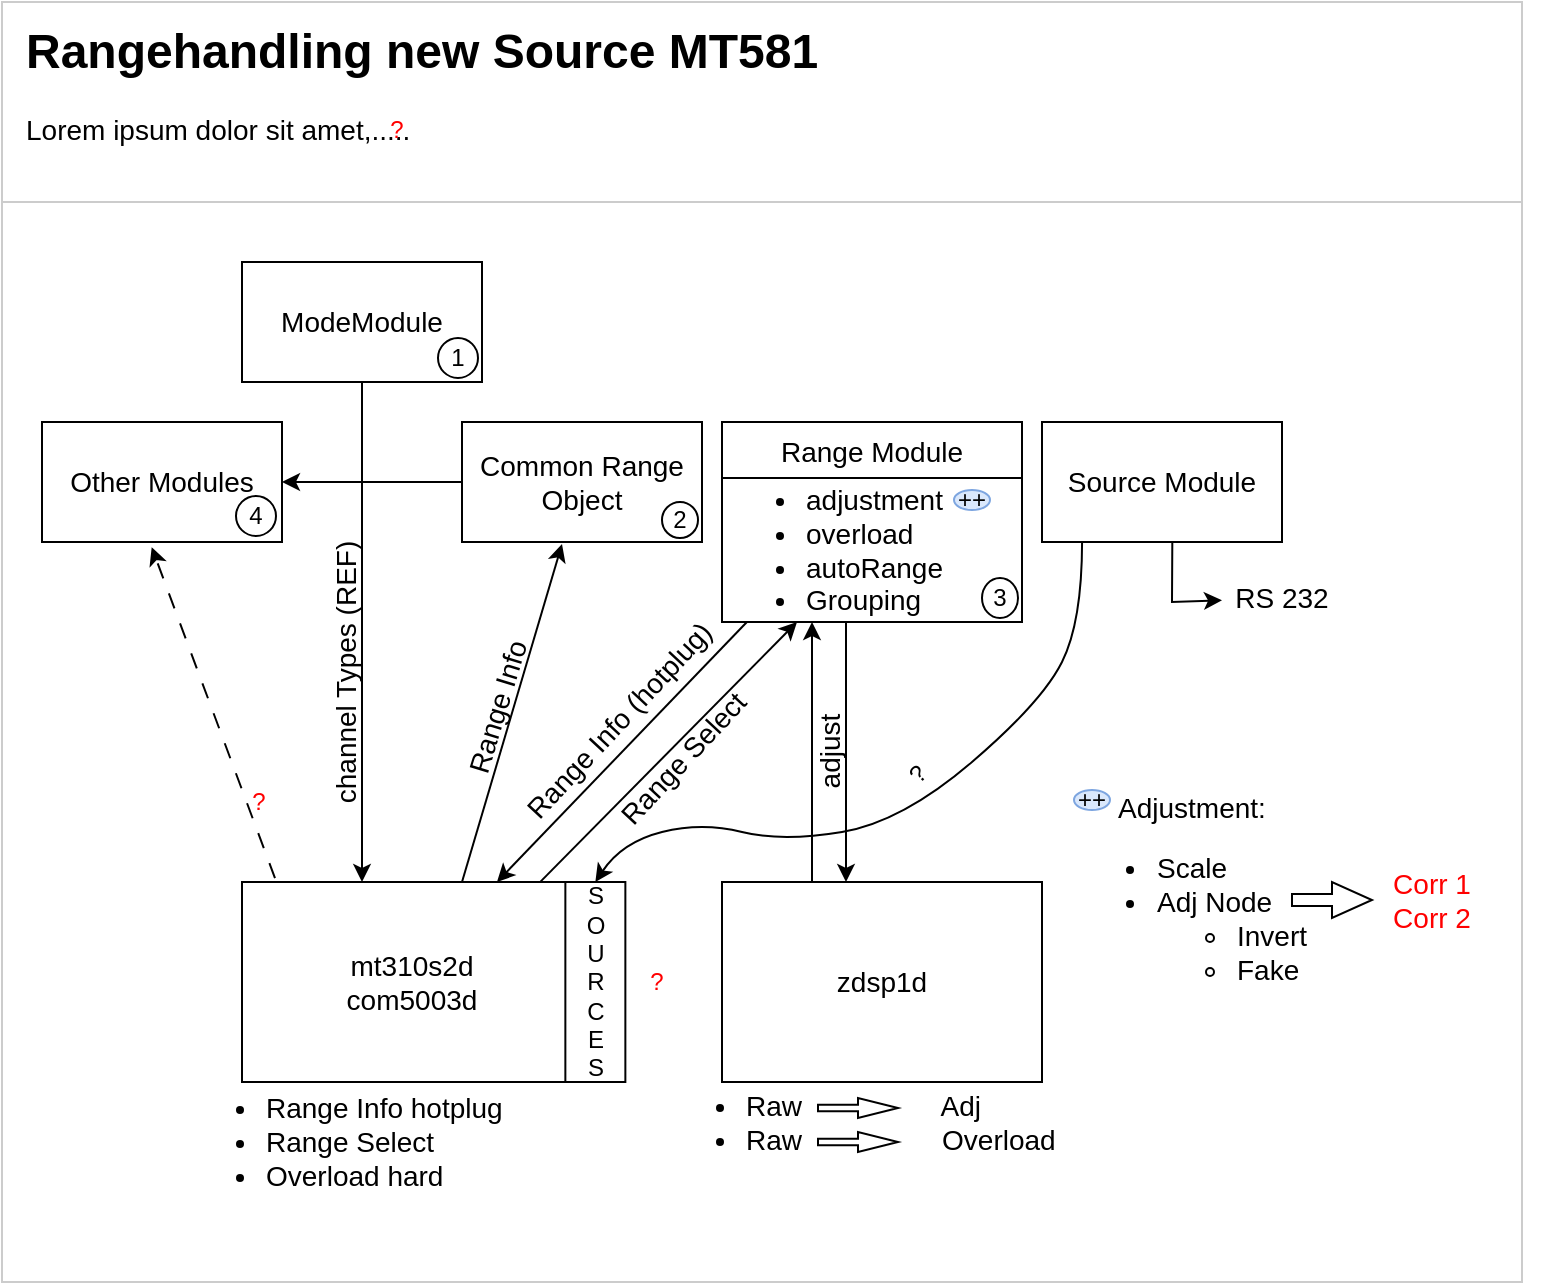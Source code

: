 <mxfile version="27.1.4">
  <diagram name="Page-1" id="kJ_aqJAe6GabzgCEcYPk">
    <mxGraphModel dx="1426" dy="772" grid="1" gridSize="10" guides="1" tooltips="1" connect="1" arrows="1" fold="1" page="1" pageScale="1" pageWidth="1169" pageHeight="827" math="0" shadow="0">
      <root>
        <mxCell id="0" />
        <mxCell id="1" parent="0" />
        <mxCell id="geI-lGLNKgZ5x7HDuSev-63" value="" style="rounded=0;whiteSpace=wrap;html=1;strokeColor=#CCCCCC;fillColor=none;" parent="1" vertex="1">
          <mxGeometry x="200" y="140" width="760" height="540" as="geometry" />
        </mxCell>
        <mxCell id="geI-lGLNKgZ5x7HDuSev-54" value="" style="rounded=0;whiteSpace=wrap;html=1;strokeColor=#CCCCCC;fillColor=none;" parent="1" vertex="1">
          <mxGeometry x="200" y="40" width="760" height="640" as="geometry" />
        </mxCell>
        <mxCell id="geI-lGLNKgZ5x7HDuSev-1" value="&lt;font style=&quot;font-size: 14px;&quot;&gt;mt310s2d&lt;br&gt;com5003d&lt;/font&gt;" style="rounded=0;whiteSpace=wrap;html=1;" parent="1" vertex="1">
          <mxGeometry x="320" y="480" width="170" height="100" as="geometry" />
        </mxCell>
        <mxCell id="geI-lGLNKgZ5x7HDuSev-2" value="&lt;font style=&quot;font-size: 12px;&quot;&gt;S&lt;br&gt;O&lt;br&gt;U&lt;br&gt;R&lt;br&gt;C&lt;br&gt;E&lt;br&gt;S&lt;/font&gt;" style="rounded=0;whiteSpace=wrap;html=1;" parent="1" vertex="1">
          <mxGeometry x="481.68" y="480" width="30" height="100" as="geometry" />
        </mxCell>
        <mxCell id="geI-lGLNKgZ5x7HDuSev-3" value="&lt;font style=&quot;font-size: 14px;&quot;&gt;zdsp1d&lt;/font&gt;" style="rounded=0;whiteSpace=wrap;html=1;" parent="1" vertex="1">
          <mxGeometry x="560" y="480" width="160" height="100" as="geometry" />
        </mxCell>
        <mxCell id="geI-lGLNKgZ5x7HDuSev-4" value="&lt;font style=&quot;font-size: 14px;&quot;&gt;ModeModule&lt;/font&gt;" style="rounded=0;whiteSpace=wrap;html=1;" parent="1" vertex="1">
          <mxGeometry x="320" y="170" width="120" height="60" as="geometry" />
        </mxCell>
        <mxCell id="geI-lGLNKgZ5x7HDuSev-5" value="1" style="ellipse;whiteSpace=wrap;html=1;" parent="1" vertex="1">
          <mxGeometry x="418" y="208" width="20" height="20" as="geometry" />
        </mxCell>
        <mxCell id="geI-lGLNKgZ5x7HDuSev-31" style="edgeStyle=orthogonalEdgeStyle;rounded=0;orthogonalLoop=1;jettySize=auto;html=1;entryX=1;entryY=0.5;entryDx=0;entryDy=0;" parent="1" source="geI-lGLNKgZ5x7HDuSev-6" target="geI-lGLNKgZ5x7HDuSev-11" edge="1">
          <mxGeometry relative="1" as="geometry" />
        </mxCell>
        <mxCell id="geI-lGLNKgZ5x7HDuSev-6" value="&lt;font style=&quot;font-size: 14px;&quot;&gt;Common Range&lt;br&gt;Object&lt;/font&gt;" style="rounded=0;whiteSpace=wrap;html=1;" parent="1" vertex="1">
          <mxGeometry x="430" y="250" width="120" height="60" as="geometry" />
        </mxCell>
        <mxCell id="geI-lGLNKgZ5x7HDuSev-7" value="2" style="ellipse;whiteSpace=wrap;html=1;" parent="1" vertex="1">
          <mxGeometry x="530" y="290" width="18" height="18" as="geometry" />
        </mxCell>
        <mxCell id="geI-lGLNKgZ5x7HDuSev-8" value="&lt;font style=&quot;font-size: 14px;&quot;&gt;Range Module&lt;/font&gt;" style="rounded=0;whiteSpace=wrap;html=1;" parent="1" vertex="1">
          <mxGeometry x="560" y="250" width="150" height="30" as="geometry" />
        </mxCell>
        <mxCell id="geI-lGLNKgZ5x7HDuSev-9" value="&lt;div style=&quot;font-size: 14px;&quot;&gt;&lt;ul&gt;&lt;li&gt;&lt;div&gt;&lt;font style=&quot;font-size: 14px;&quot;&gt;adjustment&lt;/font&gt;&lt;/div&gt;&lt;/li&gt;&lt;li&gt;&lt;div&gt;&lt;font style=&quot;font-size: 14px;&quot;&gt;overload&lt;/font&gt;&lt;/div&gt;&lt;/li&gt;&lt;li&gt;&lt;div&gt;&lt;font style=&quot;font-size: 14px;&quot;&gt;autoRange&lt;/font&gt;&lt;/div&gt;&lt;/li&gt;&lt;li&gt;&lt;div&gt;&lt;font style=&quot;font-size: 14px;&quot;&gt;Grouping&lt;/font&gt;&lt;/div&gt;&lt;/li&gt;&lt;/ul&gt;&lt;/div&gt;" style="rounded=0;whiteSpace=wrap;html=1;align=left;labelPosition=center;verticalLabelPosition=middle;verticalAlign=middle;" parent="1" vertex="1">
          <mxGeometry x="560" y="278" width="150" height="72" as="geometry" />
        </mxCell>
        <mxCell id="geI-lGLNKgZ5x7HDuSev-10" value="3" style="ellipse;whiteSpace=wrap;html=1;" parent="1" vertex="1">
          <mxGeometry x="690" y="328" width="18" height="20" as="geometry" />
        </mxCell>
        <mxCell id="geI-lGLNKgZ5x7HDuSev-11" value="&lt;font style=&quot;font-size: 14px;&quot;&gt;Other Modules&lt;/font&gt;" style="rounded=0;whiteSpace=wrap;html=1;" parent="1" vertex="1">
          <mxGeometry x="220" y="250" width="120" height="60" as="geometry" />
        </mxCell>
        <mxCell id="geI-lGLNKgZ5x7HDuSev-12" value="4" style="ellipse;whiteSpace=wrap;html=1;" parent="1" vertex="1">
          <mxGeometry x="317" y="287" width="20" height="20" as="geometry" />
        </mxCell>
        <mxCell id="geI-lGLNKgZ5x7HDuSev-13" value="&lt;div style=&quot;font-size: 14px;&quot; align=&quot;left&quot;&gt;&lt;ul&gt;&lt;li&gt;&lt;font style=&quot;font-size: 14px;&quot;&gt;Range Info hotplug&lt;br&gt;&lt;/font&gt;&lt;/li&gt;&lt;li&gt;&lt;font style=&quot;font-size: 14px;&quot;&gt;Range Select&lt;/font&gt;&lt;/li&gt;&lt;li&gt;&lt;font style=&quot;font-size: 14px;&quot;&gt;Overload hard&lt;/font&gt;&lt;/li&gt;&lt;/ul&gt;&lt;/div&gt;" style="text;html=1;align=left;verticalAlign=middle;whiteSpace=wrap;rounded=0;" parent="1" vertex="1">
          <mxGeometry x="290" y="585" width="190" height="50" as="geometry" />
        </mxCell>
        <mxCell id="geI-lGLNKgZ5x7HDuSev-14" value="&lt;div style=&quot;font-size: 14px;&quot; align=&quot;left&quot;&gt;&lt;ul&gt;&lt;li&gt;&lt;font style=&quot;font-size: 14px;&quot;&gt;Raw &amp;nbsp; &amp;nbsp; &amp;nbsp;&amp;nbsp;&amp;nbsp;&amp;nbsp;&amp;nbsp;&amp;nbsp;&amp;nbsp;&amp;nbsp;&amp;nbsp;&amp;nbsp;&amp;nbsp;&amp;nbsp; Adj&lt;br&gt;&lt;/font&gt;&lt;/li&gt;&lt;li&gt;&lt;font style=&quot;font-size: 14px;&quot;&gt;Raw&amp;nbsp;&amp;nbsp;&amp;nbsp;&amp;nbsp;&amp;nbsp;&amp;nbsp;&amp;nbsp;&amp;nbsp;&amp;nbsp;&amp;nbsp;&amp;nbsp;&amp;nbsp;&amp;nbsp;&amp;nbsp;&amp;nbsp;&amp;nbsp;&amp;nbsp; Overload&lt;/font&gt;&lt;/li&gt;&lt;/ul&gt;&lt;/div&gt;" style="text;html=1;align=left;verticalAlign=middle;whiteSpace=wrap;rounded=0;" parent="1" vertex="1">
          <mxGeometry x="530" y="575" width="220" height="50" as="geometry" />
        </mxCell>
        <mxCell id="geI-lGLNKgZ5x7HDuSev-16" value="" style="endArrow=classic;html=1;rounded=0;exitX=0.5;exitY=1;exitDx=0;exitDy=0;" parent="1" source="geI-lGLNKgZ5x7HDuSev-4" edge="1">
          <mxGeometry width="50" height="50" relative="1" as="geometry">
            <mxPoint x="380" y="240" as="sourcePoint" />
            <mxPoint x="380" y="480" as="targetPoint" />
          </mxGeometry>
        </mxCell>
        <mxCell id="geI-lGLNKgZ5x7HDuSev-17" value="&lt;font style=&quot;font-size: 14px;&quot;&gt;channel Types (REF)&lt;/font&gt;" style="text;html=1;align=center;verticalAlign=middle;whiteSpace=wrap;rounded=0;rotation=-90;" parent="1" vertex="1">
          <mxGeometry x="302" y="360" width="140" height="30" as="geometry" />
        </mxCell>
        <mxCell id="geI-lGLNKgZ5x7HDuSev-18" value="" style="endArrow=classic;html=1;rounded=0;dashed=1;dashPattern=8 8;exitX=0.097;exitY=-0.019;exitDx=0;exitDy=0;exitPerimeter=0;entryX=0.457;entryY=1.043;entryDx=0;entryDy=0;entryPerimeter=0;" parent="1" source="geI-lGLNKgZ5x7HDuSev-1" target="geI-lGLNKgZ5x7HDuSev-11" edge="1">
          <mxGeometry width="50" height="50" relative="1" as="geometry">
            <mxPoint x="330" y="470" as="sourcePoint" />
            <mxPoint x="260" y="320" as="targetPoint" />
          </mxGeometry>
        </mxCell>
        <mxCell id="geI-lGLNKgZ5x7HDuSev-19" value="&lt;font style=&quot;font-size: 14px;&quot;&gt;Range Info (hotplug)&lt;/font&gt;" style="text;html=1;align=center;verticalAlign=middle;whiteSpace=wrap;rounded=0;rotation=313;" parent="1" vertex="1">
          <mxGeometry x="428.99" y="384.48" width="160" height="30" as="geometry" />
        </mxCell>
        <mxCell id="geI-lGLNKgZ5x7HDuSev-20" value="" style="endArrow=classic;html=1;rounded=0;exitX=0.878;exitY=-0.002;exitDx=0;exitDy=0;entryX=0.25;entryY=1;entryDx=0;entryDy=0;exitPerimeter=0;" parent="1" source="geI-lGLNKgZ5x7HDuSev-1" target="geI-lGLNKgZ5x7HDuSev-9" edge="1">
          <mxGeometry width="50" height="50" relative="1" as="geometry">
            <mxPoint x="440" y="460" as="sourcePoint" />
            <mxPoint x="462" y="310" as="targetPoint" />
          </mxGeometry>
        </mxCell>
        <mxCell id="geI-lGLNKgZ5x7HDuSev-22" value="&lt;font style=&quot;font-size: 14px;&quot;&gt;Source Module&lt;/font&gt;" style="rounded=0;whiteSpace=wrap;html=1;" parent="1" vertex="1">
          <mxGeometry x="720" y="250" width="120" height="60" as="geometry" />
        </mxCell>
        <mxCell id="geI-lGLNKgZ5x7HDuSev-24" value="&lt;font style=&quot;font-size: 14px;&quot;&gt;RS 232&lt;/font&gt;" style="text;html=1;align=center;verticalAlign=middle;whiteSpace=wrap;rounded=0;" parent="1" vertex="1">
          <mxGeometry x="810" y="323" width="60" height="30" as="geometry" />
        </mxCell>
        <mxCell id="geI-lGLNKgZ5x7HDuSev-25" value="" style="endArrow=classic;html=1;rounded=0;exitX=0.543;exitY=0.994;exitDx=0;exitDy=0;exitPerimeter=0;" parent="1" source="geI-lGLNKgZ5x7HDuSev-22" target="geI-lGLNKgZ5x7HDuSev-24" edge="1">
          <mxGeometry width="50" height="50" relative="1" as="geometry">
            <mxPoint x="910" y="510" as="sourcePoint" />
            <mxPoint x="960" y="460" as="targetPoint" />
            <Array as="points">
              <mxPoint x="785" y="340" />
            </Array>
          </mxGeometry>
        </mxCell>
        <mxCell id="geI-lGLNKgZ5x7HDuSev-26" value="&lt;font style=&quot;font-size: 14px;&quot;&gt;Adjustment:&lt;br&gt;&lt;/font&gt;&lt;ul style=&quot;font-size: 14px;&quot;&gt;&lt;li&gt;&lt;div align=&quot;left&quot;&gt;&lt;font style=&quot;font-size: 14px;&quot;&gt;Scale&lt;/font&gt;&lt;/div&gt;&lt;/li&gt;&lt;li&gt;&lt;div align=&quot;left&quot;&gt;&lt;font style=&quot;font-size: 14px;&quot;&gt;Adj Node&lt;/font&gt;&lt;/div&gt;&lt;/li&gt;&lt;ul&gt;&lt;li&gt;&lt;font style=&quot;font-size: 14px;&quot;&gt;Invert&lt;/font&gt;&lt;/li&gt;&lt;li&gt;&lt;div align=&quot;left&quot;&gt;&lt;font style=&quot;font-size: 14px;&quot;&gt;&lt;font style=&quot;font-size: 14px;&quot;&gt;Fake&lt;/font&gt;&lt;br&gt;&lt;/font&gt;&lt;/div&gt;&lt;/li&gt;&lt;/ul&gt;&lt;/ul&gt;" style="text;html=1;align=center;verticalAlign=middle;whiteSpace=wrap;rounded=0;" parent="1" vertex="1">
          <mxGeometry x="730" y="440" width="130" height="100" as="geometry" />
        </mxCell>
        <mxCell id="geI-lGLNKgZ5x7HDuSev-29" value="++" style="ellipse;whiteSpace=wrap;html=1;fillColor=#dae8fc;strokeColor=#7EA6E0;" parent="1" vertex="1">
          <mxGeometry x="676" y="284" width="18" height="10" as="geometry" />
        </mxCell>
        <mxCell id="geI-lGLNKgZ5x7HDuSev-30" value="" style="endArrow=none;html=1;rounded=0;endFill=0;startArrow=classic;startFill=1;" parent="1" edge="1">
          <mxGeometry width="50" height="50" relative="1" as="geometry">
            <mxPoint x="480" y="311" as="sourcePoint" />
            <mxPoint x="430" y="480" as="targetPoint" />
          </mxGeometry>
        </mxCell>
        <mxCell id="geI-lGLNKgZ5x7HDuSev-33" value="&lt;font style=&quot;font-size: 14px;&quot;&gt;Range Select&lt;/font&gt;" style="text;html=1;align=center;verticalAlign=middle;whiteSpace=wrap;rounded=0;rotation=313;" parent="1" vertex="1">
          <mxGeometry x="494.16" y="403" width="93.68" height="30.68" as="geometry" />
        </mxCell>
        <mxCell id="geI-lGLNKgZ5x7HDuSev-35" value="" style="endArrow=classic;html=1;rounded=0;exitX=0.083;exitY=1;exitDx=0;exitDy=0;exitPerimeter=0;entryX=0.75;entryY=0;entryDx=0;entryDy=0;" parent="1" source="geI-lGLNKgZ5x7HDuSev-9" target="geI-lGLNKgZ5x7HDuSev-1" edge="1">
          <mxGeometry width="50" height="50" relative="1" as="geometry">
            <mxPoint x="490" y="321" as="sourcePoint" />
            <mxPoint x="440" y="490" as="targetPoint" />
          </mxGeometry>
        </mxCell>
        <mxCell id="geI-lGLNKgZ5x7HDuSev-37" value="&lt;font style=&quot;font-size: 14px;&quot;&gt;Range Info&lt;/font&gt;" style="text;html=1;align=center;verticalAlign=middle;whiteSpace=wrap;rounded=0;rotation=287;" parent="1" vertex="1">
          <mxGeometry x="408.16" y="377.19" width="80" height="30" as="geometry" />
        </mxCell>
        <mxCell id="geI-lGLNKgZ5x7HDuSev-38" value="" style="endArrow=classic;html=1;rounded=0;exitX=0.5;exitY=0;exitDx=0;exitDy=0;" parent="1" edge="1">
          <mxGeometry width="50" height="50" relative="1" as="geometry">
            <mxPoint x="605" y="480" as="sourcePoint" />
            <mxPoint x="605" y="350" as="targetPoint" />
          </mxGeometry>
        </mxCell>
        <mxCell id="geI-lGLNKgZ5x7HDuSev-39" value="" style="endArrow=none;html=1;rounded=0;exitX=0.5;exitY=0;exitDx=0;exitDy=0;endFill=0;startArrow=classic;startFill=1;" parent="1" edge="1">
          <mxGeometry width="50" height="50" relative="1" as="geometry">
            <mxPoint x="622" y="480" as="sourcePoint" />
            <mxPoint x="622" y="350" as="targetPoint" />
          </mxGeometry>
        </mxCell>
        <mxCell id="geI-lGLNKgZ5x7HDuSev-40" value="&lt;font style=&quot;font-size: 14px;&quot;&gt;adjust&lt;/font&gt;" style="text;html=1;align=center;verticalAlign=middle;whiteSpace=wrap;rounded=0;rotation=270;" parent="1" vertex="1">
          <mxGeometry x="587.32" y="399" width="53.68" height="30.68" as="geometry" />
        </mxCell>
        <mxCell id="geI-lGLNKgZ5x7HDuSev-42" value="" style="curved=1;endArrow=classic;html=1;rounded=0;exitX=0.167;exitY=1;exitDx=0;exitDy=0;exitPerimeter=0;entryX=0.5;entryY=0;entryDx=0;entryDy=0;" parent="1" source="geI-lGLNKgZ5x7HDuSev-22" target="geI-lGLNKgZ5x7HDuSev-2" edge="1">
          <mxGeometry width="50" height="50" relative="1" as="geometry">
            <mxPoint x="610" y="460" as="sourcePoint" />
            <mxPoint x="660" y="410" as="targetPoint" />
            <Array as="points">
              <mxPoint x="740" y="350" />
              <mxPoint x="720" y="390" />
              <mxPoint x="650" y="450" />
              <mxPoint x="590" y="460" />
              <mxPoint x="550" y="450" />
              <mxPoint x="510" y="460" />
            </Array>
          </mxGeometry>
        </mxCell>
        <mxCell id="geI-lGLNKgZ5x7HDuSev-43" value="?" style="text;html=1;align=center;verticalAlign=middle;whiteSpace=wrap;rounded=0;rotation=-45;" parent="1" vertex="1">
          <mxGeometry x="639" y="416" width="38" height="20" as="geometry" />
        </mxCell>
        <mxCell id="geI-lGLNKgZ5x7HDuSev-46" value="++" style="ellipse;whiteSpace=wrap;html=1;fillColor=#dae8fc;strokeColor=#7EA6E0;" parent="1" vertex="1">
          <mxGeometry x="736" y="434" width="18" height="10" as="geometry" />
        </mxCell>
        <mxCell id="geI-lGLNKgZ5x7HDuSev-49" value="" style="html=1;shadow=0;dashed=0;align=center;verticalAlign=middle;shape=mxgraph.arrows2.arrow;dy=0.67;dx=20;notch=0;" parent="1" vertex="1">
          <mxGeometry x="845" y="480" width="40" height="18" as="geometry" />
        </mxCell>
        <mxCell id="geI-lGLNKgZ5x7HDuSev-51" value="&lt;div style=&quot;font-size: 14px;&quot;&gt;&lt;font style=&quot;font-size: 14px;&quot; color=&quot;#ff0000&quot;&gt;Corr 1&lt;/font&gt;&lt;/div&gt;&lt;div style=&quot;font-size: 14px;&quot;&gt;&lt;font style=&quot;font-size: 14px;&quot; color=&quot;#ff0000&quot;&gt;Corr 2&lt;br&gt;&lt;/font&gt;&lt;/div&gt;" style="text;html=1;align=center;verticalAlign=middle;whiteSpace=wrap;rounded=0;" parent="1" vertex="1">
          <mxGeometry x="885" y="474" width="60" height="30" as="geometry" />
        </mxCell>
        <mxCell id="geI-lGLNKgZ5x7HDuSev-52" value="&lt;h1 style=&quot;margin-top: 0px;&quot;&gt;Rangehandling new Source MT581&lt;/h1&gt;&lt;p&gt;&lt;font style=&quot;font-size: 14px;&quot;&gt;Lorem ipsum dolor sit amet,.....&lt;/font&gt;&lt;/p&gt;" style="text;html=1;whiteSpace=wrap;overflow=hidden;rounded=0;" parent="1" vertex="1">
          <mxGeometry x="210" y="44" width="760" height="120" as="geometry" />
        </mxCell>
        <mxCell id="geI-lGLNKgZ5x7HDuSev-57" value="" style="html=1;shadow=0;dashed=0;align=center;verticalAlign=middle;shape=mxgraph.arrows2.arrow;dy=0.67;dx=20;notch=0;" parent="1" vertex="1">
          <mxGeometry x="608" y="588" width="40" height="10" as="geometry" />
        </mxCell>
        <mxCell id="geI-lGLNKgZ5x7HDuSev-58" value="" style="html=1;shadow=0;dashed=0;align=center;verticalAlign=middle;shape=mxgraph.arrows2.arrow;dy=0.67;dx=20;notch=0;" parent="1" vertex="1">
          <mxGeometry x="608" y="605" width="40" height="10" as="geometry" />
        </mxCell>
        <mxCell id="geI-lGLNKgZ5x7HDuSev-59" value="&lt;font color=&quot;#ff0000&quot;&gt;?&lt;/font&gt;" style="text;html=1;align=center;verticalAlign=middle;whiteSpace=wrap;rounded=0;" parent="1" vertex="1">
          <mxGeometry x="307.5" y="429.68" width="41" height="20" as="geometry" />
        </mxCell>
        <mxCell id="geI-lGLNKgZ5x7HDuSev-60" value="&lt;font color=&quot;#ff0000&quot;&gt;?&lt;/font&gt;" style="text;html=1;align=center;verticalAlign=middle;whiteSpace=wrap;rounded=0;" parent="1" vertex="1">
          <mxGeometry x="507" y="520" width="41" height="20" as="geometry" />
        </mxCell>
        <mxCell id="geI-lGLNKgZ5x7HDuSev-62" value="&lt;font color=&quot;#ff0000&quot;&gt;?&lt;/font&gt;" style="text;html=1;align=center;verticalAlign=middle;whiteSpace=wrap;rounded=0;" parent="1" vertex="1">
          <mxGeometry x="377" y="94" width="41" height="20" as="geometry" />
        </mxCell>
      </root>
    </mxGraphModel>
  </diagram>
</mxfile>
